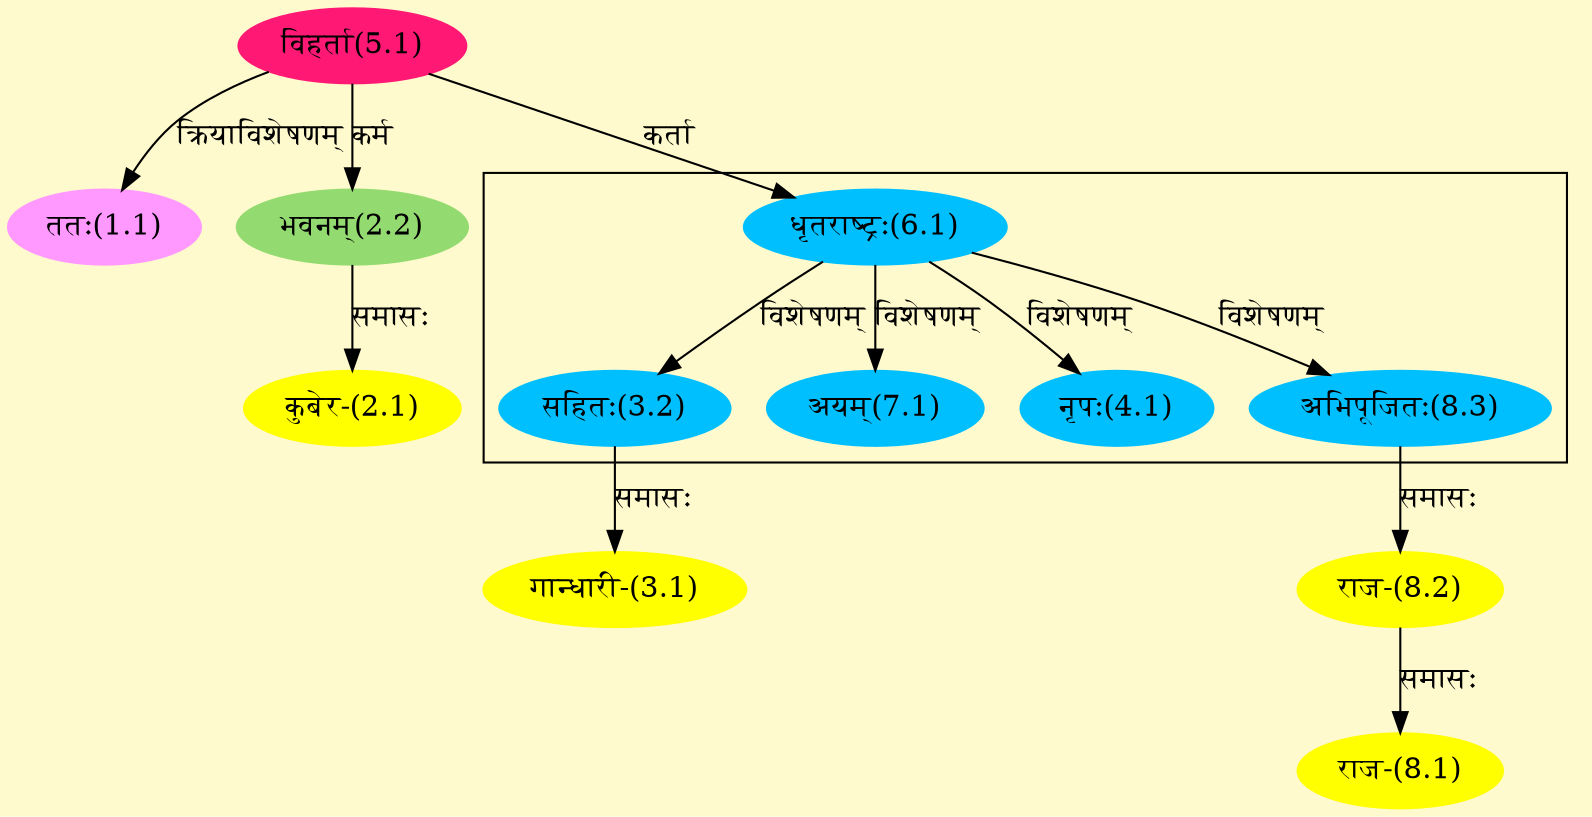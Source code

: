 digraph G{
rankdir=BT;
 compound=true;
 bgcolor="lemonchiffon1";

subgraph cluster_1{
Node3_2 [style=filled, color="#00BFFF" label = "सहितः(3.2)"]
Node6_1 [style=filled, color="#00BFFF" label = "धृतराष्ट्रः(6.1)"]
Node4_1 [style=filled, color="#00BFFF" label = "नृपः(4.1)"]
Node7_1 [style=filled, color="#00BFFF" label = "अयम्(7.1)"]
Node8_3 [style=filled, color="#00BFFF" label = "अभिपूजितः(8.3)"]

}
Node1_1 [style=filled, color="#FF99FF" label = "ततः(1.1)"]
Node5_1 [style=filled, color="#FF1975" label = "विहर्ता(5.1)"]
Node2_1 [style=filled, color="#FFFF00" label = "कुबेर-(2.1)"]
Node2_2 [style=filled, color="#93DB70" label = "भवनम्(2.2)"]
Node3_1 [style=filled, color="#FFFF00" label = "गान्धारी-(3.1)"]
Node3_2 [style=filled, color="#00BFFF" label = "सहितः(3.2)"]
Node [style=filled, color="" label = "()"]
Node6_1 [style=filled, color="#00BFFF" label = "धृतराष्ट्रः(6.1)"]
Node8_1 [style=filled, color="#FFFF00" label = "राज-(8.1)"]
Node8_2 [style=filled, color="#FFFF00" label = "राज-(8.2)"]
Node8_3 [style=filled, color="#00BFFF" label = "अभिपूजितः(8.3)"]
/* Start of Relations section */

Node1_1 -> Node5_1 [  label="क्रियाविशेषणम्"  dir="back" ]
Node2_1 -> Node2_2 [  label="समासः"  dir="back" ]
Node2_2 -> Node5_1 [  label="कर्म"  dir="back" ]
Node3_1 -> Node3_2 [  label="समासः"  dir="back" ]
Node3_2 -> Node6_1 [  label="विशेषणम्"  dir="back" ]
Node4_1 -> Node6_1 [  label="विशेषणम्"  dir="back" ]
Node6_1 -> Node5_1 [  label="कर्ता"  dir="back" ]
Node7_1 -> Node6_1 [  label="विशेषणम्"  dir="back" ]
Node8_1 -> Node8_2 [  label="समासः"  dir="back" ]
Node8_2 -> Node8_3 [  label="समासः"  dir="back" ]
Node8_3 -> Node6_1 [  label="विशेषणम्"  dir="back" ]
}
